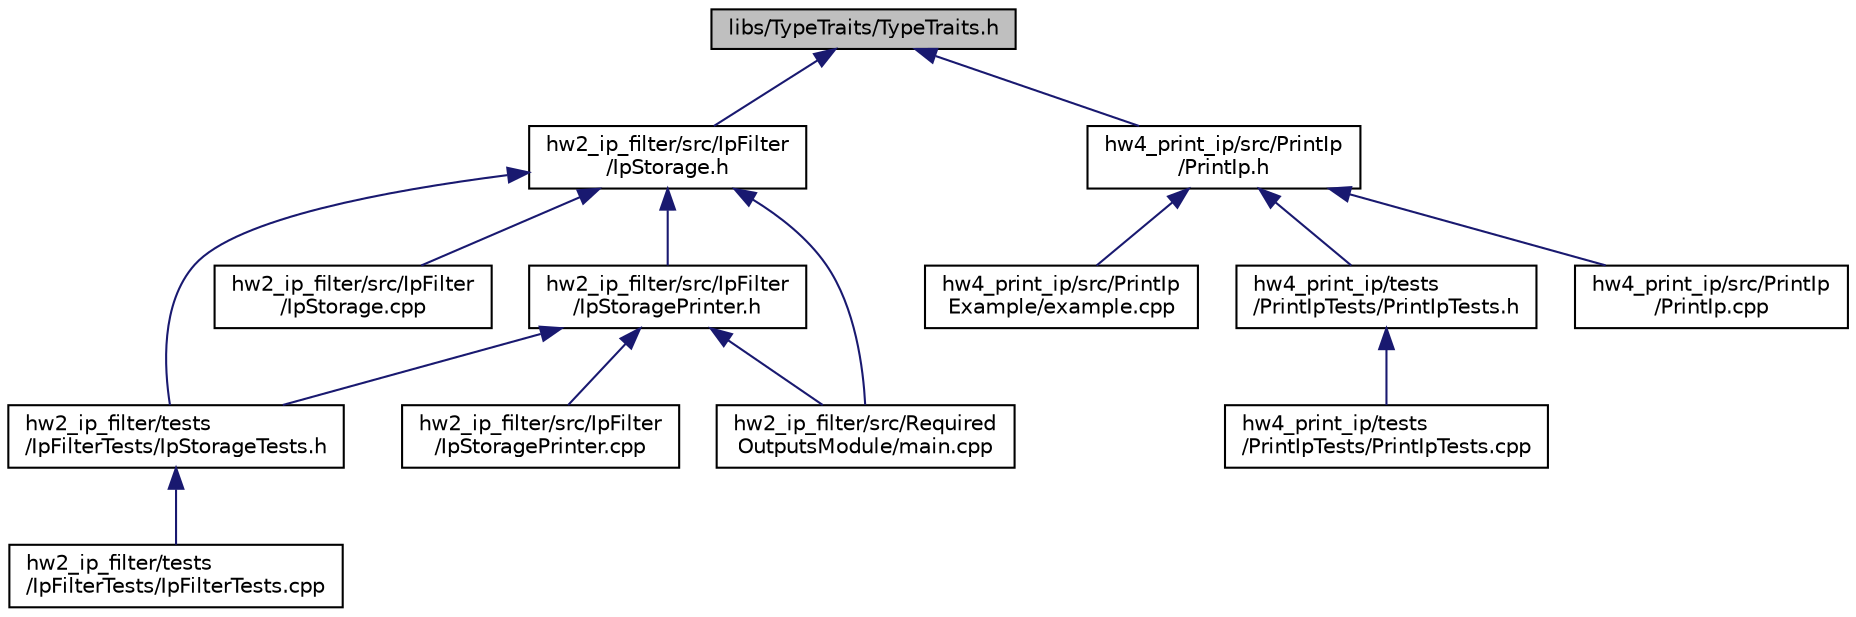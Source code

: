 digraph "libs/TypeTraits/TypeTraits.h"
{
 // INTERACTIVE_SVG=YES
  edge [fontname="Helvetica",fontsize="10",labelfontname="Helvetica",labelfontsize="10"];
  node [fontname="Helvetica",fontsize="10",shape=record];
  Node2 [label="libs/TypeTraits/TypeTraits.h",height=0.2,width=0.4,color="black", fillcolor="grey75", style="filled", fontcolor="black"];
  Node2 -> Node3 [dir="back",color="midnightblue",fontsize="10",style="solid",fontname="Helvetica"];
  Node3 [label="hw2_ip_filter/src/IpFilter\l/IpStorage.h",height=0.2,width=0.4,color="black", fillcolor="white", style="filled",URL="$_ip_storage_8h.html"];
  Node3 -> Node4 [dir="back",color="midnightblue",fontsize="10",style="solid",fontname="Helvetica"];
  Node4 [label="hw2_ip_filter/src/IpFilter\l/IpStorage.cpp",height=0.2,width=0.4,color="black", fillcolor="white", style="filled",URL="$_ip_storage_8cpp.html"];
  Node3 -> Node5 [dir="back",color="midnightblue",fontsize="10",style="solid",fontname="Helvetica"];
  Node5 [label="hw2_ip_filter/src/IpFilter\l/IpStoragePrinter.h",height=0.2,width=0.4,color="black", fillcolor="white", style="filled",URL="$_ip_storage_printer_8h.html"];
  Node5 -> Node6 [dir="back",color="midnightblue",fontsize="10",style="solid",fontname="Helvetica"];
  Node6 [label="hw2_ip_filter/src/IpFilter\l/IpStoragePrinter.cpp",height=0.2,width=0.4,color="black", fillcolor="white", style="filled",URL="$_ip_storage_printer_8cpp.html"];
  Node5 -> Node7 [dir="back",color="midnightblue",fontsize="10",style="solid",fontname="Helvetica"];
  Node7 [label="hw2_ip_filter/src/Required\lOutputsModule/main.cpp",height=0.2,width=0.4,color="black", fillcolor="white", style="filled",URL="$hw2__ip__filter_2src_2_required_outputs_module_2main_8cpp.html"];
  Node5 -> Node8 [dir="back",color="midnightblue",fontsize="10",style="solid",fontname="Helvetica"];
  Node8 [label="hw2_ip_filter/tests\l/IpFilterTests/IpStorageTests.h",height=0.2,width=0.4,color="black", fillcolor="white", style="filled",URL="$_ip_storage_tests_8h.html"];
  Node8 -> Node9 [dir="back",color="midnightblue",fontsize="10",style="solid",fontname="Helvetica"];
  Node9 [label="hw2_ip_filter/tests\l/IpFilterTests/IpFilterTests.cpp",height=0.2,width=0.4,color="black", fillcolor="white", style="filled",URL="$_ip_filter_tests_8cpp.html"];
  Node3 -> Node7 [dir="back",color="midnightblue",fontsize="10",style="solid",fontname="Helvetica"];
  Node3 -> Node8 [dir="back",color="midnightblue",fontsize="10",style="solid",fontname="Helvetica"];
  Node2 -> Node10 [dir="back",color="midnightblue",fontsize="10",style="solid",fontname="Helvetica"];
  Node10 [label="hw4_print_ip/src/PrintIp\l/PrintIp.h",height=0.2,width=0.4,color="black", fillcolor="white", style="filled",URL="$_print_ip_8h.html"];
  Node10 -> Node11 [dir="back",color="midnightblue",fontsize="10",style="solid",fontname="Helvetica"];
  Node11 [label="hw4_print_ip/src/PrintIp\l/PrintIp.cpp",height=0.2,width=0.4,color="black", fillcolor="white", style="filled",URL="$_print_ip_8cpp.html"];
  Node10 -> Node12 [dir="back",color="midnightblue",fontsize="10",style="solid",fontname="Helvetica"];
  Node12 [label="hw4_print_ip/src/PrintIp\lExample/example.cpp",height=0.2,width=0.4,color="black", fillcolor="white", style="filled",URL="$example_8cpp.html"];
  Node10 -> Node13 [dir="back",color="midnightblue",fontsize="10",style="solid",fontname="Helvetica"];
  Node13 [label="hw4_print_ip/tests\l/PrintIpTests/PrintIpTests.h",height=0.2,width=0.4,color="black", fillcolor="white", style="filled",URL="$_print_ip_tests_8h.html"];
  Node13 -> Node14 [dir="back",color="midnightblue",fontsize="10",style="solid",fontname="Helvetica"];
  Node14 [label="hw4_print_ip/tests\l/PrintIpTests/PrintIpTests.cpp",height=0.2,width=0.4,color="black", fillcolor="white", style="filled",URL="$_print_ip_tests_8cpp.html"];
}
